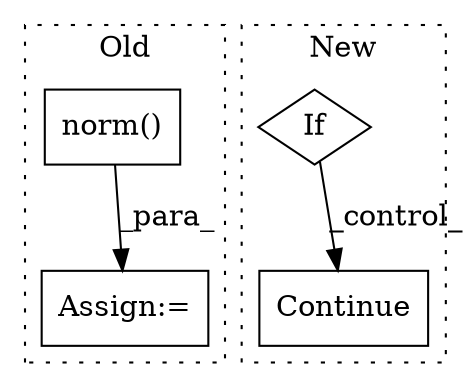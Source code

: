 digraph G {
subgraph cluster0 {
1 [label="norm()" a="75" s="14438,14472" l="25,1" shape="box"];
4 [label="Assign:=" a="68" s="14504" l="4" shape="box"];
label = "Old";
style="dotted";
}
subgraph cluster1 {
2 [label="Continue" a="43" s="16436" l="8" shape="box"];
3 [label="If" a="96" s="16149" l="3" shape="diamond"];
label = "New";
style="dotted";
}
1 -> 4 [label="_para_"];
3 -> 2 [label="_control_"];
}